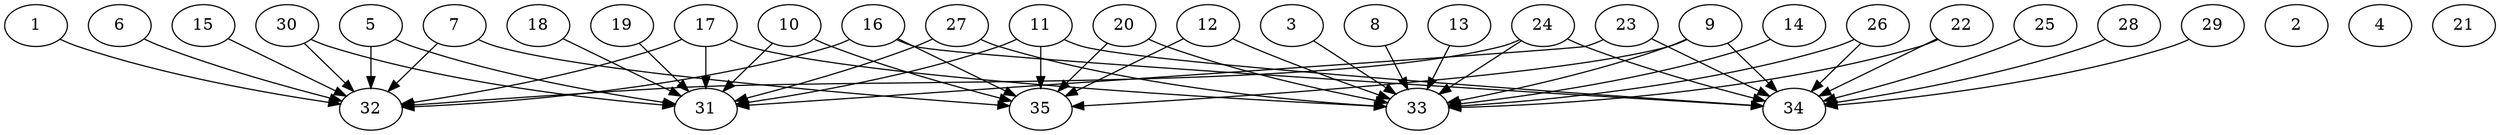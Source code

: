 // DAG automatically generated by daggen at Thu Oct  3 14:05:36 2019
// ./daggen --dot -n 35 --ccr 0.4 --fat 0.9 --regular 0.7 --density 0.5 --mindata 5242880 --maxdata 52428800 
digraph G {
  1 [size="75681280", alpha="0.10", expect_size="30272512"] 
  1 -> 32 [size ="30272512"]
  2 [size="106470400", alpha="0.03", expect_size="42588160"] 
  3 [size="49400320", alpha="0.08", expect_size="19760128"] 
  3 -> 33 [size ="19760128"]
  4 [size="38126080", alpha="0.15", expect_size="15250432"] 
  5 [size="28124160", alpha="0.13", expect_size="11249664"] 
  5 -> 31 [size ="11249664"]
  5 -> 32 [size ="11249664"]
  6 [size="24488960", alpha="0.16", expect_size="9795584"] 
  6 -> 32 [size ="9795584"]
  7 [size="14120960", alpha="0.03", expect_size="5648384"] 
  7 -> 32 [size ="5648384"]
  7 -> 35 [size ="5648384"]
  8 [size="62906880", alpha="0.13", expect_size="25162752"] 
  8 -> 33 [size ="25162752"]
  9 [size="90954240", alpha="0.19", expect_size="36381696"] 
  9 -> 33 [size ="36381696"]
  9 -> 34 [size ="36381696"]
  9 -> 35 [size ="36381696"]
  10 [size="90836480", alpha="0.18", expect_size="36334592"] 
  10 -> 31 [size ="36334592"]
  10 -> 35 [size ="36334592"]
  11 [size="88363520", alpha="0.07", expect_size="35345408"] 
  11 -> 31 [size ="35345408"]
  11 -> 34 [size ="35345408"]
  11 -> 35 [size ="35345408"]
  12 [size="28736000", alpha="0.09", expect_size="11494400"] 
  12 -> 33 [size ="11494400"]
  12 -> 35 [size ="11494400"]
  13 [size="45652480", alpha="0.20", expect_size="18260992"] 
  13 -> 33 [size ="18260992"]
  14 [size="90078720", alpha="0.17", expect_size="36031488"] 
  14 -> 33 [size ="36031488"]
  15 [size="58864640", alpha="0.01", expect_size="23545856"] 
  15 -> 32 [size ="23545856"]
  16 [size="15531520", alpha="0.02", expect_size="6212608"] 
  16 -> 32 [size ="6212608"]
  16 -> 34 [size ="6212608"]
  16 -> 35 [size ="6212608"]
  17 [size="111810560", alpha="0.13", expect_size="44724224"] 
  17 -> 31 [size ="44724224"]
  17 -> 32 [size ="44724224"]
  17 -> 33 [size ="44724224"]
  18 [size="129008640", alpha="0.01", expect_size="51603456"] 
  18 -> 31 [size ="51603456"]
  19 [size="87726080", alpha="0.13", expect_size="35090432"] 
  19 -> 31 [size ="35090432"]
  20 [size="84477440", alpha="0.16", expect_size="33790976"] 
  20 -> 33 [size ="33790976"]
  20 -> 35 [size ="33790976"]
  21 [size="75287040", alpha="0.10", expect_size="30114816"] 
  22 [size="117770240", alpha="0.19", expect_size="47108096"] 
  22 -> 33 [size ="47108096"]
  22 -> 34 [size ="47108096"]
  23 [size="51806720", alpha="0.15", expect_size="20722688"] 
  23 -> 31 [size ="20722688"]
  23 -> 34 [size ="20722688"]
  24 [size="51153920", alpha="0.15", expect_size="20461568"] 
  24 -> 32 [size ="20461568"]
  24 -> 33 [size ="20461568"]
  24 -> 34 [size ="20461568"]
  25 [size="31761920", alpha="0.17", expect_size="12704768"] 
  25 -> 34 [size ="12704768"]
  26 [size="39293440", alpha="0.02", expect_size="15717376"] 
  26 -> 33 [size ="15717376"]
  26 -> 34 [size ="15717376"]
  27 [size="50887680", alpha="0.06", expect_size="20355072"] 
  27 -> 31 [size ="20355072"]
  27 -> 33 [size ="20355072"]
  28 [size="128012800", alpha="0.19", expect_size="51205120"] 
  28 -> 34 [size ="51205120"]
  29 [size="16424960", alpha="0.06", expect_size="6569984"] 
  29 -> 34 [size ="6569984"]
  30 [size="91983360", alpha="0.05", expect_size="36793344"] 
  30 -> 31 [size ="36793344"]
  30 -> 32 [size ="36793344"]
  31 [size="67873280", alpha="0.17", expect_size="27149312"] 
  32 [size="124631040", alpha="0.12", expect_size="49852416"] 
  33 [size="119695360", alpha="0.12", expect_size="47878144"] 
  34 [size="89359360", alpha="0.06", expect_size="35743744"] 
  35 [size="58641920", alpha="0.07", expect_size="23456768"] 
}
